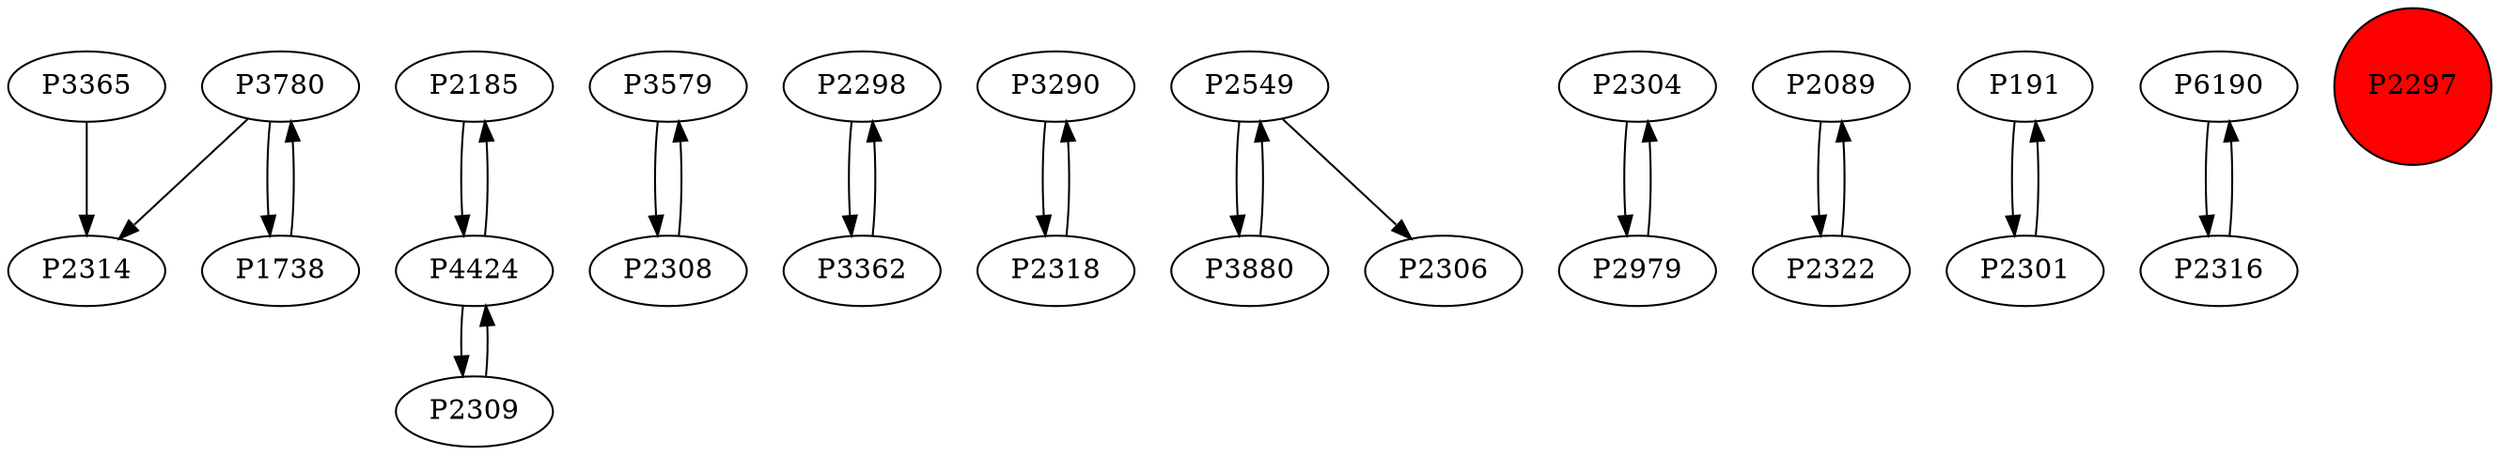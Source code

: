 digraph {
	P3780 -> P2314
	P2185 -> P4424
	P3579 -> P2308
	P2298 -> P3362
	P3290 -> P2318
	P2549 -> P3880
	P4424 -> P2185
	P2304 -> P2979
	P3780 -> P1738
	P2089 -> P2322
	P2549 -> P2306
	P2318 -> P3290
	P2322 -> P2089
	P3362 -> P2298
	P191 -> P2301
	P4424 -> P2309
	P6190 -> P2316
	P2308 -> P3579
	P1738 -> P3780
	P2309 -> P4424
	P2979 -> P2304
	P2316 -> P6190
	P2301 -> P191
	P3365 -> P2314
	P3880 -> P2549
	P2297 [shape=circle]
	P2297 [style=filled]
	P2297 [fillcolor=red]
}